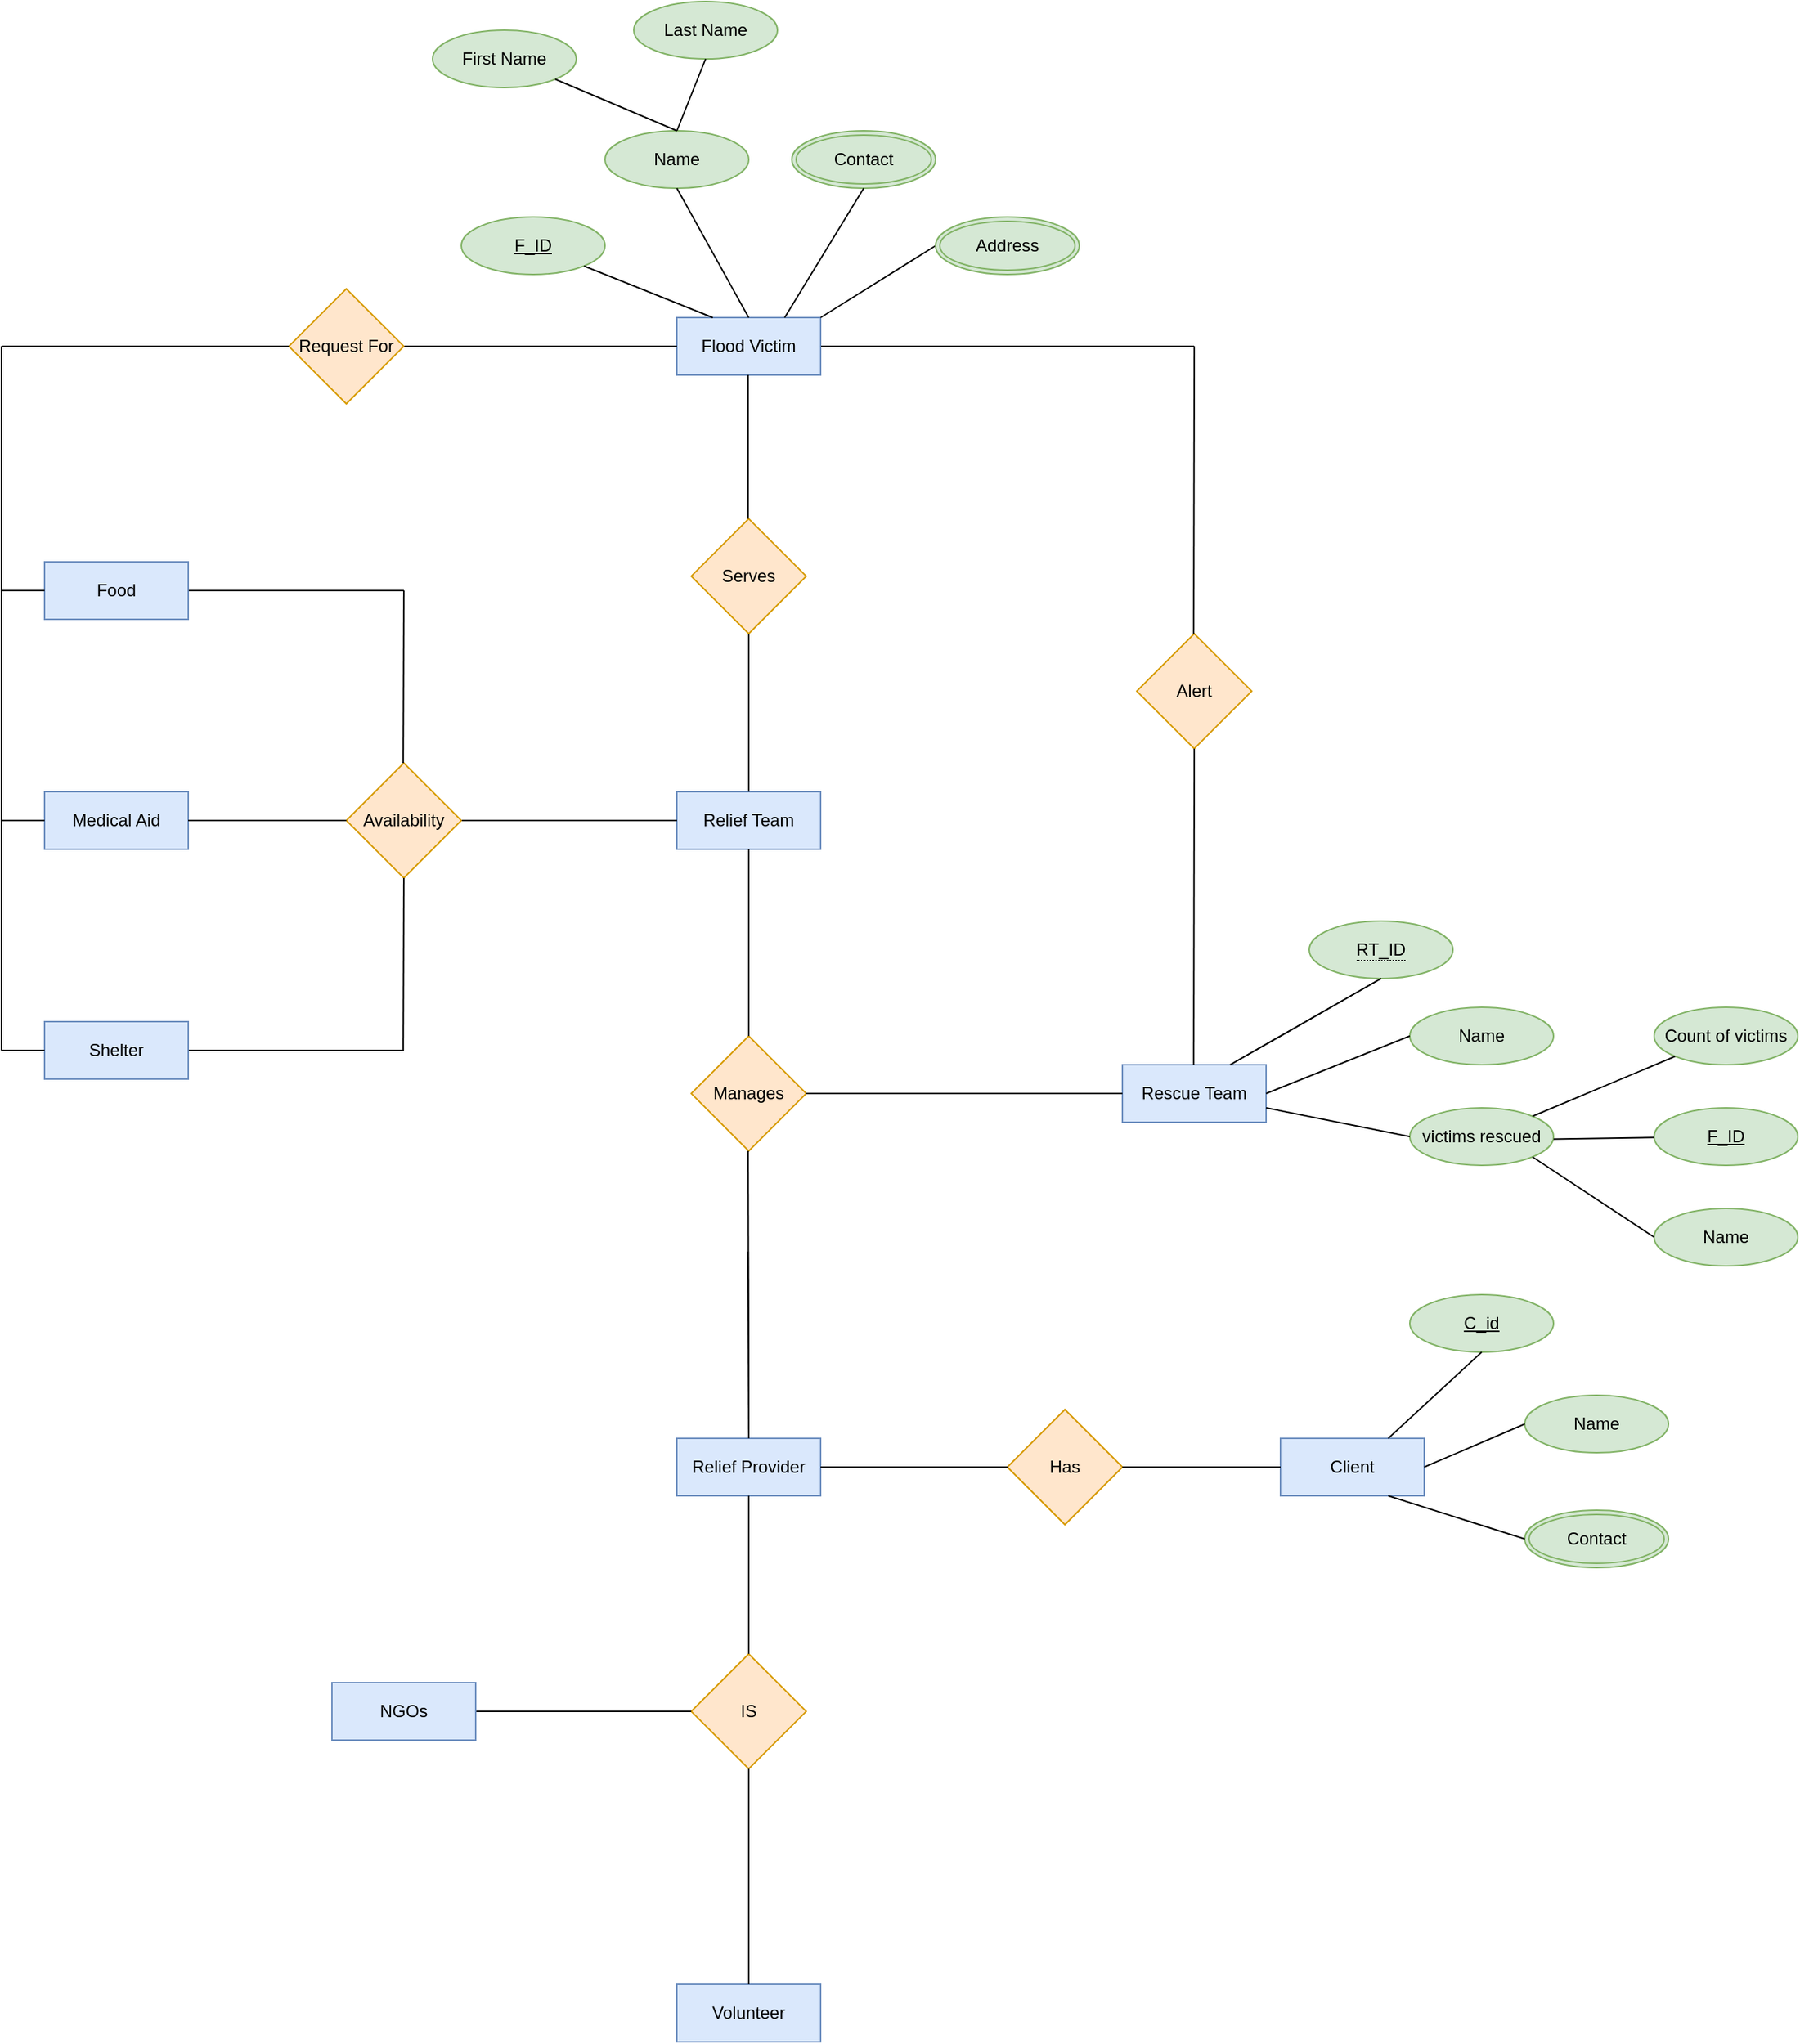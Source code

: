 <mxfile version="20.0.4" type="github">
  <diagram id="R2lEEEUBdFMjLlhIrx00" name="Page-1">
    <mxGraphModel dx="2926" dy="2194" grid="1" gridSize="10" guides="1" tooltips="1" connect="1" arrows="1" fold="1" page="1" pageScale="1" pageWidth="850" pageHeight="1100" math="0" shadow="0" extFonts="Permanent Marker^https://fonts.googleapis.com/css?family=Permanent+Marker">
      <root>
        <mxCell id="0" />
        <mxCell id="1" parent="0" />
        <mxCell id="7IIkiUUaV-ay10S5FtnS-2" value="Client" style="whiteSpace=wrap;html=1;align=center;fillColor=#dae8fc;strokeColor=#6c8ebf;" vertex="1" parent="1">
          <mxGeometry x="810" y="560" width="100" height="40" as="geometry" />
        </mxCell>
        <mxCell id="7IIkiUUaV-ay10S5FtnS-3" value="Has" style="rhombus;whiteSpace=wrap;html=1;fillColor=#ffe6cc;strokeColor=#d79b00;" vertex="1" parent="1">
          <mxGeometry x="620" y="540" width="80" height="80" as="geometry" />
        </mxCell>
        <mxCell id="7IIkiUUaV-ay10S5FtnS-4" value="Relief Provider" style="whiteSpace=wrap;html=1;align=center;fillColor=#dae8fc;strokeColor=#6c8ebf;" vertex="1" parent="1">
          <mxGeometry x="390" y="560" width="100" height="40" as="geometry" />
        </mxCell>
        <mxCell id="7IIkiUUaV-ay10S5FtnS-5" value="Manages" style="rhombus;whiteSpace=wrap;html=1;fillColor=#ffe6cc;strokeColor=#d79b00;" vertex="1" parent="1">
          <mxGeometry x="400" y="280" width="80" height="80" as="geometry" />
        </mxCell>
        <mxCell id="7IIkiUUaV-ay10S5FtnS-6" value="Relief Team" style="whiteSpace=wrap;html=1;align=center;fillColor=#dae8fc;strokeColor=#6c8ebf;" vertex="1" parent="1">
          <mxGeometry x="390" y="110" width="100" height="40" as="geometry" />
        </mxCell>
        <mxCell id="7IIkiUUaV-ay10S5FtnS-7" value="Rescue Team" style="whiteSpace=wrap;html=1;align=center;fillColor=#dae8fc;strokeColor=#6c8ebf;" vertex="1" parent="1">
          <mxGeometry x="700" y="300" width="100" height="40" as="geometry" />
        </mxCell>
        <mxCell id="7IIkiUUaV-ay10S5FtnS-9" value="" style="endArrow=none;html=1;rounded=0;entryX=1;entryY=0.5;entryDx=0;entryDy=0;" edge="1" parent="1" target="7IIkiUUaV-ay10S5FtnS-3">
          <mxGeometry width="50" height="50" relative="1" as="geometry">
            <mxPoint x="810" y="580" as="sourcePoint" />
            <mxPoint x="710" y="580.0" as="targetPoint" />
          </mxGeometry>
        </mxCell>
        <mxCell id="7IIkiUUaV-ay10S5FtnS-10" value="" style="endArrow=none;html=1;rounded=0;exitX=0.5;exitY=0;exitDx=0;exitDy=0;" edge="1" parent="1" source="7IIkiUUaV-ay10S5FtnS-4">
          <mxGeometry width="50" height="50" relative="1" as="geometry">
            <mxPoint x="439.58" y="470" as="sourcePoint" />
            <mxPoint x="439.58" y="360.0" as="targetPoint" />
          </mxGeometry>
        </mxCell>
        <mxCell id="7IIkiUUaV-ay10S5FtnS-11" value="" style="endArrow=none;html=1;rounded=0;exitX=0;exitY=0.5;exitDx=0;exitDy=0;" edge="1" parent="1" source="7IIkiUUaV-ay10S5FtnS-7">
          <mxGeometry width="50" height="50" relative="1" as="geometry">
            <mxPoint x="480" y="430" as="sourcePoint" />
            <mxPoint x="480" y="320.0" as="targetPoint" />
          </mxGeometry>
        </mxCell>
        <mxCell id="7IIkiUUaV-ay10S5FtnS-12" value="" style="endArrow=none;html=1;rounded=0;exitX=0.5;exitY=0;exitDx=0;exitDy=0;entryX=0.5;entryY=1;entryDx=0;entryDy=0;" edge="1" parent="1" source="7IIkiUUaV-ay10S5FtnS-5" target="7IIkiUUaV-ay10S5FtnS-6">
          <mxGeometry width="50" height="50" relative="1" as="geometry">
            <mxPoint x="640" y="190" as="sourcePoint" />
            <mxPoint x="440" y="150" as="targetPoint" />
            <Array as="points" />
          </mxGeometry>
        </mxCell>
        <mxCell id="7IIkiUUaV-ay10S5FtnS-13" value="Flood Victim" style="whiteSpace=wrap;html=1;align=center;fillColor=#dae8fc;strokeColor=#6c8ebf;" vertex="1" parent="1">
          <mxGeometry x="390" y="-220" width="100" height="40" as="geometry" />
        </mxCell>
        <mxCell id="7IIkiUUaV-ay10S5FtnS-14" value="Serves" style="rhombus;whiteSpace=wrap;html=1;fillColor=#ffe6cc;strokeColor=#d79b00;" vertex="1" parent="1">
          <mxGeometry x="400" y="-80" width="80" height="80" as="geometry" />
        </mxCell>
        <mxCell id="7IIkiUUaV-ay10S5FtnS-15" value="" style="endArrow=none;html=1;rounded=0;exitX=0.5;exitY=0;exitDx=0;exitDy=0;" edge="1" parent="1" source="7IIkiUUaV-ay10S5FtnS-6">
          <mxGeometry width="50" height="50" relative="1" as="geometry">
            <mxPoint x="390" y="40" as="sourcePoint" />
            <mxPoint x="440" as="targetPoint" />
          </mxGeometry>
        </mxCell>
        <mxCell id="7IIkiUUaV-ay10S5FtnS-16" value="" style="endArrow=none;html=1;rounded=0;exitX=0.5;exitY=0;exitDx=0;exitDy=0;" edge="1" parent="1">
          <mxGeometry width="50" height="50" relative="1" as="geometry">
            <mxPoint x="439.58" y="-80" as="sourcePoint" />
            <mxPoint x="439.58" y="-180" as="targetPoint" />
          </mxGeometry>
        </mxCell>
        <mxCell id="7IIkiUUaV-ay10S5FtnS-17" value="Alert" style="rhombus;whiteSpace=wrap;html=1;fillColor=#ffe6cc;strokeColor=#d79b00;" vertex="1" parent="1">
          <mxGeometry x="710" width="80" height="80" as="geometry" />
        </mxCell>
        <mxCell id="7IIkiUUaV-ay10S5FtnS-18" value="" style="endArrow=none;html=1;rounded=0;exitX=0.5;exitY=0;exitDx=0;exitDy=0;" edge="1" parent="1">
          <mxGeometry width="50" height="50" relative="1" as="geometry">
            <mxPoint x="749.58" as="sourcePoint" />
            <mxPoint x="750" y="-200" as="targetPoint" />
            <Array as="points" />
          </mxGeometry>
        </mxCell>
        <mxCell id="7IIkiUUaV-ay10S5FtnS-19" value="" style="endArrow=none;html=1;rounded=0;exitX=0.5;exitY=0;exitDx=0;exitDy=0;entryX=0.5;entryY=1;entryDx=0;entryDy=0;" edge="1" parent="1" target="7IIkiUUaV-ay10S5FtnS-17">
          <mxGeometry width="50" height="50" relative="1" as="geometry">
            <mxPoint x="749.58" y="300" as="sourcePoint" />
            <mxPoint x="749.58" y="160" as="targetPoint" />
            <Array as="points" />
          </mxGeometry>
        </mxCell>
        <mxCell id="7IIkiUUaV-ay10S5FtnS-20" value="" style="endArrow=none;html=1;rounded=0;" edge="1" parent="1">
          <mxGeometry width="50" height="50" relative="1" as="geometry">
            <mxPoint x="750" y="-200" as="sourcePoint" />
            <mxPoint x="490.42" y="-200" as="targetPoint" />
            <Array as="points" />
          </mxGeometry>
        </mxCell>
        <mxCell id="7IIkiUUaV-ay10S5FtnS-21" value="" style="endArrow=none;html=1;rounded=0;entryX=0;entryY=0.5;entryDx=0;entryDy=0;exitX=1;exitY=0.5;exitDx=0;exitDy=0;" edge="1" parent="1" source="7IIkiUUaV-ay10S5FtnS-4" target="7IIkiUUaV-ay10S5FtnS-3">
          <mxGeometry width="50" height="50" relative="1" as="geometry">
            <mxPoint x="520" y="690" as="sourcePoint" />
            <mxPoint x="570" y="640" as="targetPoint" />
          </mxGeometry>
        </mxCell>
        <mxCell id="7IIkiUUaV-ay10S5FtnS-22" value="" style="endArrow=none;html=1;rounded=0;entryX=0.5;entryY=1;entryDx=0;entryDy=0;" edge="1" parent="1" target="7IIkiUUaV-ay10S5FtnS-4">
          <mxGeometry width="50" height="50" relative="1" as="geometry">
            <mxPoint x="440" y="710" as="sourcePoint" />
            <mxPoint x="570" y="730" as="targetPoint" />
          </mxGeometry>
        </mxCell>
        <mxCell id="7IIkiUUaV-ay10S5FtnS-23" value="IS" style="rhombus;whiteSpace=wrap;html=1;fillColor=#ffe6cc;strokeColor=#d79b00;" vertex="1" parent="1">
          <mxGeometry x="400" y="710" width="80" height="80" as="geometry" />
        </mxCell>
        <mxCell id="7IIkiUUaV-ay10S5FtnS-24" value="Volunteer" style="whiteSpace=wrap;html=1;align=center;fillColor=#dae8fc;strokeColor=#6c8ebf;" vertex="1" parent="1">
          <mxGeometry x="390" y="940" width="100" height="40" as="geometry" />
        </mxCell>
        <mxCell id="7IIkiUUaV-ay10S5FtnS-26" value="" style="endArrow=none;html=1;rounded=0;exitX=0.5;exitY=0;exitDx=0;exitDy=0;" edge="1" parent="1" source="7IIkiUUaV-ay10S5FtnS-24">
          <mxGeometry width="50" height="50" relative="1" as="geometry">
            <mxPoint x="390" y="840" as="sourcePoint" />
            <mxPoint x="440" y="790" as="targetPoint" />
          </mxGeometry>
        </mxCell>
        <mxCell id="7IIkiUUaV-ay10S5FtnS-27" value="" style="endArrow=none;html=1;rounded=0;exitX=0;exitY=0.5;exitDx=0;exitDy=0;" edge="1" parent="1" source="7IIkiUUaV-ay10S5FtnS-23">
          <mxGeometry width="50" height="50" relative="1" as="geometry">
            <mxPoint x="250" y="910" as="sourcePoint" />
            <mxPoint x="250" y="750" as="targetPoint" />
          </mxGeometry>
        </mxCell>
        <mxCell id="7IIkiUUaV-ay10S5FtnS-28" value="" style="endArrow=none;html=1;rounded=0;" edge="1" parent="1">
          <mxGeometry width="50" height="50" relative="1" as="geometry">
            <mxPoint x="240" y="130" as="sourcePoint" />
            <mxPoint x="390" y="130" as="targetPoint" />
          </mxGeometry>
        </mxCell>
        <mxCell id="7IIkiUUaV-ay10S5FtnS-29" value="Availability" style="rhombus;whiteSpace=wrap;html=1;fillColor=#ffe6cc;strokeColor=#d79b00;" vertex="1" parent="1">
          <mxGeometry x="160" y="90" width="80" height="80" as="geometry" />
        </mxCell>
        <mxCell id="7IIkiUUaV-ay10S5FtnS-30" value="Food" style="whiteSpace=wrap;html=1;align=center;fillColor=#dae8fc;strokeColor=#6c8ebf;" vertex="1" parent="1">
          <mxGeometry x="-50" y="-50" width="100" height="40" as="geometry" />
        </mxCell>
        <mxCell id="7IIkiUUaV-ay10S5FtnS-31" value="Shelter" style="whiteSpace=wrap;html=1;align=center;fillColor=#dae8fc;strokeColor=#6c8ebf;" vertex="1" parent="1">
          <mxGeometry x="-50" y="270" width="100" height="40" as="geometry" />
        </mxCell>
        <mxCell id="7IIkiUUaV-ay10S5FtnS-32" value="Medical Aid" style="whiteSpace=wrap;html=1;align=center;fillColor=#dae8fc;strokeColor=#6c8ebf;" vertex="1" parent="1">
          <mxGeometry x="-50" y="110" width="100" height="40" as="geometry" />
        </mxCell>
        <mxCell id="7IIkiUUaV-ay10S5FtnS-33" value="" style="endArrow=none;html=1;rounded=0;exitX=1;exitY=0.5;exitDx=0;exitDy=0;" edge="1" parent="1" source="7IIkiUUaV-ay10S5FtnS-32">
          <mxGeometry width="50" height="50" relative="1" as="geometry">
            <mxPoint x="110" y="130" as="sourcePoint" />
            <mxPoint x="160" y="130" as="targetPoint" />
          </mxGeometry>
        </mxCell>
        <mxCell id="7IIkiUUaV-ay10S5FtnS-34" value="" style="endArrow=none;html=1;rounded=0;" edge="1" parent="1">
          <mxGeometry width="50" height="50" relative="1" as="geometry">
            <mxPoint x="199.58" y="90" as="sourcePoint" />
            <mxPoint x="200" y="-30" as="targetPoint" />
          </mxGeometry>
        </mxCell>
        <mxCell id="7IIkiUUaV-ay10S5FtnS-35" value="" style="endArrow=none;html=1;rounded=0;" edge="1" parent="1">
          <mxGeometry width="50" height="50" relative="1" as="geometry">
            <mxPoint x="199.58" y="290" as="sourcePoint" />
            <mxPoint x="200" y="170" as="targetPoint" />
          </mxGeometry>
        </mxCell>
        <mxCell id="7IIkiUUaV-ay10S5FtnS-36" value="" style="endArrow=none;html=1;rounded=0;" edge="1" parent="1">
          <mxGeometry width="50" height="50" relative="1" as="geometry">
            <mxPoint x="200" y="-30" as="sourcePoint" />
            <mxPoint x="50.42" y="-30" as="targetPoint" />
          </mxGeometry>
        </mxCell>
        <mxCell id="7IIkiUUaV-ay10S5FtnS-37" value="" style="endArrow=none;html=1;rounded=0;" edge="1" parent="1">
          <mxGeometry width="50" height="50" relative="1" as="geometry">
            <mxPoint x="200" y="290" as="sourcePoint" />
            <mxPoint x="50.42" y="290" as="targetPoint" />
          </mxGeometry>
        </mxCell>
        <mxCell id="7IIkiUUaV-ay10S5FtnS-38" value="" style="endArrow=none;html=1;rounded=0;startArrow=none;" edge="1" parent="1" source="7IIkiUUaV-ay10S5FtnS-39">
          <mxGeometry width="50" height="50" relative="1" as="geometry">
            <mxPoint x="-80" y="-200" as="sourcePoint" />
            <mxPoint x="390" y="-200" as="targetPoint" />
          </mxGeometry>
        </mxCell>
        <mxCell id="7IIkiUUaV-ay10S5FtnS-39" value="Request For" style="rhombus;whiteSpace=wrap;html=1;fillColor=#ffe6cc;strokeColor=#d79b00;" vertex="1" parent="1">
          <mxGeometry x="120" y="-240" width="80" height="80" as="geometry" />
        </mxCell>
        <mxCell id="7IIkiUUaV-ay10S5FtnS-40" value="" style="endArrow=none;html=1;rounded=0;" edge="1" parent="1" target="7IIkiUUaV-ay10S5FtnS-39">
          <mxGeometry width="50" height="50" relative="1" as="geometry">
            <mxPoint x="-80" y="-200" as="sourcePoint" />
            <mxPoint x="390" y="-200" as="targetPoint" />
          </mxGeometry>
        </mxCell>
        <mxCell id="7IIkiUUaV-ay10S5FtnS-41" value="" style="endArrow=none;html=1;rounded=0;" edge="1" parent="1">
          <mxGeometry width="50" height="50" relative="1" as="geometry">
            <mxPoint x="-80" y="290" as="sourcePoint" />
            <mxPoint x="-80" y="-200" as="targetPoint" />
          </mxGeometry>
        </mxCell>
        <mxCell id="7IIkiUUaV-ay10S5FtnS-42" value="" style="endArrow=none;html=1;rounded=0;entryX=0;entryY=0.5;entryDx=0;entryDy=0;" edge="1" parent="1" target="7IIkiUUaV-ay10S5FtnS-31">
          <mxGeometry width="50" height="50" relative="1" as="geometry">
            <mxPoint x="-80" y="290" as="sourcePoint" />
            <mxPoint x="-30" y="240" as="targetPoint" />
          </mxGeometry>
        </mxCell>
        <mxCell id="7IIkiUUaV-ay10S5FtnS-43" value="" style="endArrow=none;html=1;rounded=0;entryX=0;entryY=0.5;entryDx=0;entryDy=0;" edge="1" parent="1">
          <mxGeometry width="50" height="50" relative="1" as="geometry">
            <mxPoint x="-80" y="130" as="sourcePoint" />
            <mxPoint x="-50" y="130" as="targetPoint" />
          </mxGeometry>
        </mxCell>
        <mxCell id="7IIkiUUaV-ay10S5FtnS-44" value="" style="endArrow=none;html=1;rounded=0;entryX=0;entryY=0.5;entryDx=0;entryDy=0;" edge="1" parent="1" target="7IIkiUUaV-ay10S5FtnS-30">
          <mxGeometry width="50" height="50" relative="1" as="geometry">
            <mxPoint x="-80" y="-30" as="sourcePoint" />
            <mxPoint x="-60" y="-30" as="targetPoint" />
          </mxGeometry>
        </mxCell>
        <mxCell id="7IIkiUUaV-ay10S5FtnS-45" value="Client" style="whiteSpace=wrap;html=1;align=center;fillColor=#dae8fc;strokeColor=#6c8ebf;" vertex="1" parent="1">
          <mxGeometry x="810" y="560" width="100" height="40" as="geometry" />
        </mxCell>
        <mxCell id="7IIkiUUaV-ay10S5FtnS-46" value="Has" style="rhombus;whiteSpace=wrap;html=1;fillColor=#ffe6cc;strokeColor=#d79b00;" vertex="1" parent="1">
          <mxGeometry x="620" y="540" width="80" height="80" as="geometry" />
        </mxCell>
        <mxCell id="7IIkiUUaV-ay10S5FtnS-47" value="Relief Provider" style="whiteSpace=wrap;html=1;align=center;fillColor=#dae8fc;strokeColor=#6c8ebf;" vertex="1" parent="1">
          <mxGeometry x="390" y="560" width="100" height="40" as="geometry" />
        </mxCell>
        <mxCell id="7IIkiUUaV-ay10S5FtnS-48" value="" style="endArrow=none;html=1;rounded=0;entryX=1;entryY=0.5;entryDx=0;entryDy=0;" edge="1" target="7IIkiUUaV-ay10S5FtnS-46" parent="1">
          <mxGeometry width="50" height="50" relative="1" as="geometry">
            <mxPoint x="810" y="580" as="sourcePoint" />
            <mxPoint x="710" y="580.0" as="targetPoint" />
          </mxGeometry>
        </mxCell>
        <mxCell id="7IIkiUUaV-ay10S5FtnS-49" value="" style="endArrow=none;html=1;rounded=0;entryX=0;entryY=0.5;entryDx=0;entryDy=0;exitX=1;exitY=0.5;exitDx=0;exitDy=0;" edge="1" source="7IIkiUUaV-ay10S5FtnS-47" target="7IIkiUUaV-ay10S5FtnS-46" parent="1">
          <mxGeometry width="50" height="50" relative="1" as="geometry">
            <mxPoint x="520" y="690" as="sourcePoint" />
            <mxPoint x="570" y="640" as="targetPoint" />
          </mxGeometry>
        </mxCell>
        <mxCell id="7IIkiUUaV-ay10S5FtnS-50" value="" style="endArrow=none;html=1;rounded=0;exitX=0.5;exitY=0;exitDx=0;exitDy=0;" edge="1" source="7IIkiUUaV-ay10S5FtnS-47" parent="1">
          <mxGeometry width="50" height="50" relative="1" as="geometry">
            <mxPoint x="439.58" y="540" as="sourcePoint" />
            <mxPoint x="439.58" y="430" as="targetPoint" />
          </mxGeometry>
        </mxCell>
        <mxCell id="7IIkiUUaV-ay10S5FtnS-51" value="" style="endArrow=none;html=1;rounded=0;entryX=0.5;entryY=1;entryDx=0;entryDy=0;" edge="1" target="7IIkiUUaV-ay10S5FtnS-47" parent="1">
          <mxGeometry width="50" height="50" relative="1" as="geometry">
            <mxPoint x="440" y="710" as="sourcePoint" />
            <mxPoint x="570" y="730" as="targetPoint" />
          </mxGeometry>
        </mxCell>
        <mxCell id="7IIkiUUaV-ay10S5FtnS-52" value="NGOs" style="whiteSpace=wrap;html=1;align=center;fillColor=#dae8fc;strokeColor=#6c8ebf;" vertex="1" parent="1">
          <mxGeometry x="150" y="730" width="100" height="40" as="geometry" />
        </mxCell>
        <mxCell id="7IIkiUUaV-ay10S5FtnS-56" value="C_id" style="ellipse;whiteSpace=wrap;html=1;align=center;fontStyle=4;fillColor=#d5e8d4;strokeColor=#82b366;" vertex="1" parent="1">
          <mxGeometry x="900" y="460" width="100" height="40" as="geometry" />
        </mxCell>
        <mxCell id="7IIkiUUaV-ay10S5FtnS-57" value="Name" style="ellipse;whiteSpace=wrap;html=1;align=center;fillColor=#d5e8d4;strokeColor=#82b366;" vertex="1" parent="1">
          <mxGeometry x="980" y="530" width="100" height="40" as="geometry" />
        </mxCell>
        <mxCell id="7IIkiUUaV-ay10S5FtnS-58" value="Contact" style="ellipse;shape=doubleEllipse;margin=3;whiteSpace=wrap;html=1;align=center;fillColor=#d5e8d4;strokeColor=#82b366;" vertex="1" parent="1">
          <mxGeometry x="980" y="610" width="100" height="40" as="geometry" />
        </mxCell>
        <mxCell id="7IIkiUUaV-ay10S5FtnS-59" value="" style="endArrow=none;html=1;rounded=0;entryX=0.5;entryY=1;entryDx=0;entryDy=0;exitX=0.75;exitY=0;exitDx=0;exitDy=0;" edge="1" parent="1" source="7IIkiUUaV-ay10S5FtnS-45" target="7IIkiUUaV-ay10S5FtnS-56">
          <mxGeometry relative="1" as="geometry">
            <mxPoint x="700" y="530" as="sourcePoint" />
            <mxPoint x="860" y="530" as="targetPoint" />
          </mxGeometry>
        </mxCell>
        <mxCell id="7IIkiUUaV-ay10S5FtnS-60" value="" style="endArrow=none;html=1;rounded=0;entryX=0;entryY=0.5;entryDx=0;entryDy=0;exitX=0.75;exitY=0;exitDx=0;exitDy=0;" edge="1" parent="1" target="7IIkiUUaV-ay10S5FtnS-57">
          <mxGeometry relative="1" as="geometry">
            <mxPoint x="910" y="580" as="sourcePoint" />
            <mxPoint x="975" y="520" as="targetPoint" />
          </mxGeometry>
        </mxCell>
        <mxCell id="7IIkiUUaV-ay10S5FtnS-61" value="" style="endArrow=none;html=1;rounded=0;entryX=0;entryY=0.5;entryDx=0;entryDy=0;exitX=0.75;exitY=1;exitDx=0;exitDy=0;" edge="1" parent="1" source="7IIkiUUaV-ay10S5FtnS-45" target="7IIkiUUaV-ay10S5FtnS-58">
          <mxGeometry relative="1" as="geometry">
            <mxPoint x="910" y="630" as="sourcePoint" />
            <mxPoint x="975" y="570" as="targetPoint" />
          </mxGeometry>
        </mxCell>
        <mxCell id="7IIkiUUaV-ay10S5FtnS-62" value="F_ID" style="ellipse;whiteSpace=wrap;html=1;align=center;fontStyle=4;fillColor=#d5e8d4;strokeColor=#82b366;" vertex="1" parent="1">
          <mxGeometry x="240" y="-290" width="100" height="40" as="geometry" />
        </mxCell>
        <mxCell id="7IIkiUUaV-ay10S5FtnS-63" value="Name" style="ellipse;whiteSpace=wrap;html=1;align=center;fillColor=#d5e8d4;strokeColor=#82b366;" vertex="1" parent="1">
          <mxGeometry x="340" y="-350" width="100" height="40" as="geometry" />
        </mxCell>
        <mxCell id="7IIkiUUaV-ay10S5FtnS-64" value="Contact" style="ellipse;shape=doubleEllipse;margin=3;whiteSpace=wrap;html=1;align=center;fillColor=#d5e8d4;strokeColor=#82b366;" vertex="1" parent="1">
          <mxGeometry x="470" y="-350" width="100" height="40" as="geometry" />
        </mxCell>
        <mxCell id="7IIkiUUaV-ay10S5FtnS-66" value="" style="endArrow=none;html=1;rounded=0;entryX=1;entryY=1;entryDx=0;entryDy=0;exitX=0.25;exitY=0;exitDx=0;exitDy=0;" edge="1" parent="1" source="7IIkiUUaV-ay10S5FtnS-13" target="7IIkiUUaV-ay10S5FtnS-62">
          <mxGeometry relative="1" as="geometry">
            <mxPoint x="420" y="-220" as="sourcePoint" />
            <mxPoint x="580" y="-220" as="targetPoint" />
          </mxGeometry>
        </mxCell>
        <mxCell id="7IIkiUUaV-ay10S5FtnS-67" value="" style="endArrow=none;html=1;rounded=0;entryX=0.5;entryY=1;entryDx=0;entryDy=0;exitX=0.5;exitY=0;exitDx=0;exitDy=0;" edge="1" parent="1" source="7IIkiUUaV-ay10S5FtnS-13" target="7IIkiUUaV-ay10S5FtnS-63">
          <mxGeometry relative="1" as="geometry">
            <mxPoint x="420" y="-220" as="sourcePoint" />
            <mxPoint x="580" y="-220" as="targetPoint" />
          </mxGeometry>
        </mxCell>
        <mxCell id="7IIkiUUaV-ay10S5FtnS-68" value="" style="endArrow=none;html=1;rounded=0;entryX=0.5;entryY=1;entryDx=0;entryDy=0;exitX=0.75;exitY=0;exitDx=0;exitDy=0;" edge="1" parent="1" source="7IIkiUUaV-ay10S5FtnS-13" target="7IIkiUUaV-ay10S5FtnS-64">
          <mxGeometry relative="1" as="geometry">
            <mxPoint x="420" y="-220" as="sourcePoint" />
            <mxPoint x="580" y="-220" as="targetPoint" />
          </mxGeometry>
        </mxCell>
        <mxCell id="7IIkiUUaV-ay10S5FtnS-69" value="" style="endArrow=none;html=1;rounded=0;entryX=0;entryY=0.5;entryDx=0;entryDy=0;exitX=1;exitY=0;exitDx=0;exitDy=0;" edge="1" parent="1" source="7IIkiUUaV-ay10S5FtnS-13" target="7IIkiUUaV-ay10S5FtnS-74">
          <mxGeometry relative="1" as="geometry">
            <mxPoint x="420" y="-220" as="sourcePoint" />
            <mxPoint x="570" y="-260" as="targetPoint" />
          </mxGeometry>
        </mxCell>
        <mxCell id="7IIkiUUaV-ay10S5FtnS-70" value="First Name" style="ellipse;whiteSpace=wrap;html=1;align=center;fillColor=#d5e8d4;strokeColor=#82b366;" vertex="1" parent="1">
          <mxGeometry x="220" y="-420" width="100" height="40" as="geometry" />
        </mxCell>
        <mxCell id="7IIkiUUaV-ay10S5FtnS-71" value="Last Name" style="ellipse;whiteSpace=wrap;html=1;align=center;fillColor=#d5e8d4;strokeColor=#82b366;" vertex="1" parent="1">
          <mxGeometry x="360" y="-440" width="100" height="40" as="geometry" />
        </mxCell>
        <mxCell id="7IIkiUUaV-ay10S5FtnS-72" value="" style="endArrow=none;html=1;rounded=0;entryX=1;entryY=1;entryDx=0;entryDy=0;exitX=0.5;exitY=0;exitDx=0;exitDy=0;" edge="1" parent="1" source="7IIkiUUaV-ay10S5FtnS-63" target="7IIkiUUaV-ay10S5FtnS-70">
          <mxGeometry relative="1" as="geometry">
            <mxPoint x="360" y="-350.83" as="sourcePoint" />
            <mxPoint x="520" y="-350.83" as="targetPoint" />
          </mxGeometry>
        </mxCell>
        <mxCell id="7IIkiUUaV-ay10S5FtnS-73" value="" style="endArrow=none;html=1;rounded=0;entryX=0.5;entryY=1;entryDx=0;entryDy=0;exitX=0.5;exitY=0;exitDx=0;exitDy=0;" edge="1" parent="1" source="7IIkiUUaV-ay10S5FtnS-63" target="7IIkiUUaV-ay10S5FtnS-71">
          <mxGeometry relative="1" as="geometry">
            <mxPoint x="400" y="-340" as="sourcePoint" />
            <mxPoint x="315.355" y="-375.858" as="targetPoint" />
          </mxGeometry>
        </mxCell>
        <mxCell id="7IIkiUUaV-ay10S5FtnS-74" value="Address" style="ellipse;shape=doubleEllipse;margin=3;whiteSpace=wrap;html=1;align=center;fillColor=#d5e8d4;strokeColor=#82b366;" vertex="1" parent="1">
          <mxGeometry x="570" y="-290" width="100" height="40" as="geometry" />
        </mxCell>
        <mxCell id="7IIkiUUaV-ay10S5FtnS-75" value="&lt;span style=&quot;border-bottom: 1px dotted&quot;&gt;RT_ID&lt;/span&gt;" style="ellipse;whiteSpace=wrap;html=1;align=center;fillColor=#d5e8d4;strokeColor=#82b366;" vertex="1" parent="1">
          <mxGeometry x="830" y="200" width="100" height="40" as="geometry" />
        </mxCell>
        <mxCell id="7IIkiUUaV-ay10S5FtnS-76" value="Name" style="ellipse;whiteSpace=wrap;html=1;align=center;fillColor=#d5e8d4;strokeColor=#82b366;" vertex="1" parent="1">
          <mxGeometry x="900" y="260" width="100" height="40" as="geometry" />
        </mxCell>
        <mxCell id="7IIkiUUaV-ay10S5FtnS-77" value="victims rescued" style="ellipse;whiteSpace=wrap;html=1;align=center;fillColor=#d5e8d4;strokeColor=#82b366;" vertex="1" parent="1">
          <mxGeometry x="900" y="330" width="100" height="40" as="geometry" />
        </mxCell>
        <mxCell id="7IIkiUUaV-ay10S5FtnS-78" value="Count of victims" style="ellipse;whiteSpace=wrap;html=1;align=center;fillColor=#d5e8d4;strokeColor=#82b366;" vertex="1" parent="1">
          <mxGeometry x="1070" y="260" width="100" height="40" as="geometry" />
        </mxCell>
        <mxCell id="7IIkiUUaV-ay10S5FtnS-79" value="F_ID" style="ellipse;whiteSpace=wrap;html=1;align=center;fontStyle=4;fillColor=#d5e8d4;strokeColor=#82b366;" vertex="1" parent="1">
          <mxGeometry x="1070" y="330" width="100" height="40" as="geometry" />
        </mxCell>
        <mxCell id="7IIkiUUaV-ay10S5FtnS-80" value="Name" style="ellipse;whiteSpace=wrap;html=1;align=center;fillColor=#d5e8d4;strokeColor=#82b366;" vertex="1" parent="1">
          <mxGeometry x="1070" y="400" width="100" height="40" as="geometry" />
        </mxCell>
        <mxCell id="7IIkiUUaV-ay10S5FtnS-81" value="" style="endArrow=none;html=1;rounded=0;entryX=0.5;entryY=1;entryDx=0;entryDy=0;exitX=0.75;exitY=0;exitDx=0;exitDy=0;" edge="1" parent="1" source="7IIkiUUaV-ay10S5FtnS-7" target="7IIkiUUaV-ay10S5FtnS-75">
          <mxGeometry relative="1" as="geometry">
            <mxPoint x="770" y="260" as="sourcePoint" />
            <mxPoint x="930" y="260" as="targetPoint" />
          </mxGeometry>
        </mxCell>
        <mxCell id="7IIkiUUaV-ay10S5FtnS-82" value="" style="endArrow=none;html=1;rounded=0;entryX=0.5;entryY=1;entryDx=0;entryDy=0;exitX=0.75;exitY=0;exitDx=0;exitDy=0;" edge="1" parent="1">
          <mxGeometry relative="1" as="geometry">
            <mxPoint x="775" y="300" as="sourcePoint" />
            <mxPoint x="880" y="240" as="targetPoint" />
          </mxGeometry>
        </mxCell>
        <mxCell id="7IIkiUUaV-ay10S5FtnS-83" value="" style="endArrow=none;html=1;rounded=0;entryX=0;entryY=0.5;entryDx=0;entryDy=0;exitX=0.75;exitY=0;exitDx=0;exitDy=0;" edge="1" parent="1" target="7IIkiUUaV-ay10S5FtnS-76">
          <mxGeometry relative="1" as="geometry">
            <mxPoint x="800" y="320" as="sourcePoint" />
            <mxPoint x="905" y="260" as="targetPoint" />
          </mxGeometry>
        </mxCell>
        <mxCell id="7IIkiUUaV-ay10S5FtnS-84" value="" style="endArrow=none;html=1;rounded=0;entryX=0;entryY=0.5;entryDx=0;entryDy=0;exitX=1;exitY=0.75;exitDx=0;exitDy=0;" edge="1" parent="1" source="7IIkiUUaV-ay10S5FtnS-7" target="7IIkiUUaV-ay10S5FtnS-77">
          <mxGeometry relative="1" as="geometry">
            <mxPoint x="790" y="380" as="sourcePoint" />
            <mxPoint x="895" y="320" as="targetPoint" />
          </mxGeometry>
        </mxCell>
        <mxCell id="7IIkiUUaV-ay10S5FtnS-85" value="" style="endArrow=none;html=1;rounded=0;entryX=0;entryY=1;entryDx=0;entryDy=0;exitX=1;exitY=0;exitDx=0;exitDy=0;" edge="1" parent="1" source="7IIkiUUaV-ay10S5FtnS-77" target="7IIkiUUaV-ay10S5FtnS-78">
          <mxGeometry relative="1" as="geometry">
            <mxPoint x="990" y="340" as="sourcePoint" />
            <mxPoint x="1090" y="300" as="targetPoint" />
          </mxGeometry>
        </mxCell>
        <mxCell id="7IIkiUUaV-ay10S5FtnS-86" value="" style="endArrow=none;html=1;rounded=0;exitX=1;exitY=0;exitDx=0;exitDy=0;" edge="1" parent="1" target="7IIkiUUaV-ay10S5FtnS-79">
          <mxGeometry relative="1" as="geometry">
            <mxPoint x="999.995" y="351.718" as="sourcePoint" />
            <mxPoint x="1099.285" y="310.002" as="targetPoint" />
          </mxGeometry>
        </mxCell>
        <mxCell id="7IIkiUUaV-ay10S5FtnS-87" value="" style="endArrow=none;html=1;rounded=0;exitX=1;exitY=1;exitDx=0;exitDy=0;entryX=0;entryY=0.5;entryDx=0;entryDy=0;" edge="1" parent="1" source="7IIkiUUaV-ay10S5FtnS-77" target="7IIkiUUaV-ay10S5FtnS-80">
          <mxGeometry relative="1" as="geometry">
            <mxPoint x="1009.995" y="361.718" as="sourcePoint" />
            <mxPoint x="1080.03" y="360.694" as="targetPoint" />
          </mxGeometry>
        </mxCell>
      </root>
    </mxGraphModel>
  </diagram>
</mxfile>
